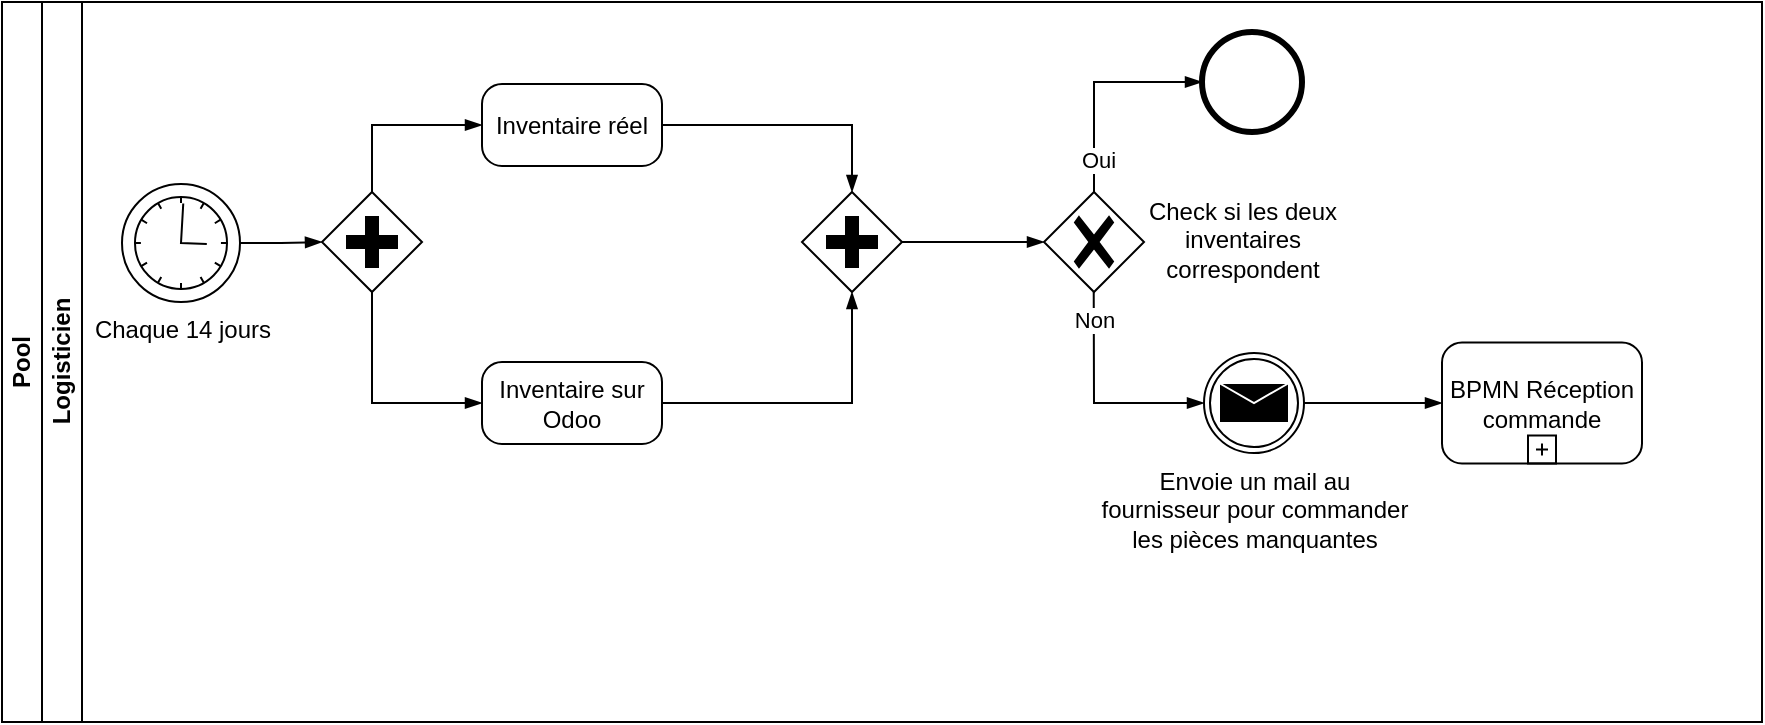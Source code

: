 <mxfile version="22.1.11" type="github">
  <diagram id="FU7NUu3CbukTYbxRIidO" name="Page-1">
    <mxGraphModel dx="1434" dy="780" grid="1" gridSize="10" guides="1" tooltips="1" connect="1" arrows="1" fold="1" page="1" pageScale="1" pageWidth="827" pageHeight="1169" math="0" shadow="0">
      <root>
        <mxCell id="0" />
        <mxCell id="1" parent="0" />
        <mxCell id="L5Kj5VrWHoerJ_uzMM_--1" value="Pool" style="swimlane;html=1;childLayout=stackLayout;resizeParent=1;resizeParentMax=0;horizontal=0;startSize=20;horizontalStack=0;whiteSpace=wrap;" parent="1" vertex="1">
          <mxGeometry width="880" height="360" as="geometry" />
        </mxCell>
        <mxCell id="L5Kj5VrWHoerJ_uzMM_--2" value="Logisticien" style="swimlane;html=1;startSize=20;horizontal=0;" parent="L5Kj5VrWHoerJ_uzMM_--1" vertex="1">
          <mxGeometry x="20" width="860" height="360" as="geometry" />
        </mxCell>
        <mxCell id="L5Kj5VrWHoerJ_uzMM_--7" value="Chaque 14 jours" style="points=[[0.145,0.145,0],[0.5,0,0],[0.855,0.145,0],[1,0.5,0],[0.855,0.855,0],[0.5,1,0],[0.145,0.855,0],[0,0.5,0]];shape=mxgraph.bpmn.event;html=1;verticalLabelPosition=bottom;labelBackgroundColor=#ffffff;verticalAlign=top;align=center;perimeter=ellipsePerimeter;outlineConnect=0;aspect=fixed;outline=standard;symbol=timer;" parent="L5Kj5VrWHoerJ_uzMM_--2" vertex="1">
          <mxGeometry x="40" y="91" width="59" height="59" as="geometry" />
        </mxCell>
        <mxCell id="L5Kj5VrWHoerJ_uzMM_--8" value="" style="points=[[0.25,0.25,0],[0.5,0,0],[0.75,0.25,0],[1,0.5,0],[0.75,0.75,0],[0.5,1,0],[0.25,0.75,0],[0,0.5,0]];shape=mxgraph.bpmn.gateway2;html=1;verticalLabelPosition=bottom;labelBackgroundColor=#ffffff;verticalAlign=top;align=center;perimeter=rhombusPerimeter;outlineConnect=0;outline=none;symbol=none;gwType=parallel;" parent="L5Kj5VrWHoerJ_uzMM_--2" vertex="1">
          <mxGeometry x="140" y="95" width="50" height="50" as="geometry" />
        </mxCell>
        <mxCell id="L5Kj5VrWHoerJ_uzMM_--9" value="" style="points=[[0.25,0.25,0],[0.5,0,0],[0.75,0.25,0],[1,0.5,0],[0.75,0.75,0],[0.5,1,0],[0.25,0.75,0],[0,0.5,0]];shape=mxgraph.bpmn.gateway2;html=1;verticalLabelPosition=bottom;labelBackgroundColor=#ffffff;verticalAlign=top;align=center;perimeter=rhombusPerimeter;outlineConnect=0;outline=none;symbol=none;gwType=parallel;" parent="L5Kj5VrWHoerJ_uzMM_--2" vertex="1">
          <mxGeometry x="380" y="95" width="50" height="50" as="geometry" />
        </mxCell>
        <mxCell id="L5Kj5VrWHoerJ_uzMM_--12" value="Inventaire réel" style="points=[[0.25,0,0],[0.5,0,0],[0.75,0,0],[1,0.25,0],[1,0.5,0],[1,0.75,0],[0.75,1,0],[0.5,1,0],[0.25,1,0],[0,0.75,0],[0,0.5,0],[0,0.25,0]];shape=mxgraph.bpmn.task;whiteSpace=wrap;rectStyle=rounded;size=10;html=1;container=1;expand=0;collapsible=0;taskMarker=abstract;" parent="L5Kj5VrWHoerJ_uzMM_--2" vertex="1">
          <mxGeometry x="220" y="41" width="90" height="41" as="geometry" />
        </mxCell>
        <mxCell id="L5Kj5VrWHoerJ_uzMM_--13" value="Inventaire sur Odoo" style="points=[[0.25,0,0],[0.5,0,0],[0.75,0,0],[1,0.25,0],[1,0.5,0],[1,0.75,0],[0.75,1,0],[0.5,1,0],[0.25,1,0],[0,0.75,0],[0,0.5,0],[0,0.25,0]];shape=mxgraph.bpmn.task;whiteSpace=wrap;rectStyle=rounded;size=10;html=1;container=1;expand=0;collapsible=0;taskMarker=abstract;" parent="L5Kj5VrWHoerJ_uzMM_--2" vertex="1">
          <mxGeometry x="220" y="180" width="90" height="41" as="geometry" />
        </mxCell>
        <mxCell id="L5Kj5VrWHoerJ_uzMM_--14" value="" style="edgeStyle=elbowEdgeStyle;fontSize=12;html=1;endArrow=blockThin;endFill=1;rounded=0;entryX=0;entryY=0.5;entryDx=0;entryDy=0;entryPerimeter=0;exitX=0.5;exitY=0;exitDx=0;exitDy=0;exitPerimeter=0;" parent="L5Kj5VrWHoerJ_uzMM_--2" source="L5Kj5VrWHoerJ_uzMM_--8" target="L5Kj5VrWHoerJ_uzMM_--12" edge="1">
          <mxGeometry width="160" relative="1" as="geometry">
            <mxPoint x="164.66" y="95" as="sourcePoint" />
            <mxPoint x="164.66" y="25" as="targetPoint" />
            <Array as="points">
              <mxPoint x="165" y="70" />
            </Array>
          </mxGeometry>
        </mxCell>
        <mxCell id="L5Kj5VrWHoerJ_uzMM_--15" value="" style="edgeStyle=elbowEdgeStyle;fontSize=12;html=1;endArrow=blockThin;endFill=1;rounded=0;entryX=0;entryY=0.5;entryDx=0;entryDy=0;entryPerimeter=0;exitX=0.5;exitY=1;exitDx=0;exitDy=0;exitPerimeter=0;" parent="L5Kj5VrWHoerJ_uzMM_--2" source="L5Kj5VrWHoerJ_uzMM_--8" target="L5Kj5VrWHoerJ_uzMM_--13" edge="1">
          <mxGeometry width="160" relative="1" as="geometry">
            <mxPoint x="164.66" y="145" as="sourcePoint" />
            <mxPoint x="210" y="200" as="targetPoint" />
            <Array as="points">
              <mxPoint x="165" y="200" />
            </Array>
          </mxGeometry>
        </mxCell>
        <mxCell id="L5Kj5VrWHoerJ_uzMM_--16" value="" style="edgeStyle=elbowEdgeStyle;fontSize=12;html=1;endArrow=blockThin;endFill=1;rounded=0;entryX=0.5;entryY=0;entryDx=0;entryDy=0;entryPerimeter=0;exitX=1;exitY=0.5;exitDx=0;exitDy=0;exitPerimeter=0;" parent="L5Kj5VrWHoerJ_uzMM_--2" source="L5Kj5VrWHoerJ_uzMM_--12" target="L5Kj5VrWHoerJ_uzMM_--9" edge="1">
          <mxGeometry width="160" relative="1" as="geometry">
            <mxPoint x="310" y="40" as="sourcePoint" />
            <mxPoint x="410" y="70" as="targetPoint" />
            <Array as="points">
              <mxPoint x="405" y="70" />
            </Array>
          </mxGeometry>
        </mxCell>
        <mxCell id="L5Kj5VrWHoerJ_uzMM_--17" value="" style="edgeStyle=elbowEdgeStyle;fontSize=12;html=1;endArrow=blockThin;endFill=1;rounded=0;entryX=0.5;entryY=1;entryDx=0;entryDy=0;entryPerimeter=0;exitX=1;exitY=0.5;exitDx=0;exitDy=0;exitPerimeter=0;" parent="L5Kj5VrWHoerJ_uzMM_--2" source="L5Kj5VrWHoerJ_uzMM_--13" target="L5Kj5VrWHoerJ_uzMM_--9" edge="1">
          <mxGeometry width="160" relative="1" as="geometry">
            <mxPoint x="330" y="200" as="sourcePoint" />
            <mxPoint x="405" y="255" as="targetPoint" />
            <Array as="points">
              <mxPoint x="405" y="190" />
            </Array>
          </mxGeometry>
        </mxCell>
        <mxCell id="L5Kj5VrWHoerJ_uzMM_--18" value="" style="edgeStyle=elbowEdgeStyle;fontSize=12;html=1;endArrow=blockThin;endFill=1;rounded=0;entryX=0;entryY=0.5;entryDx=0;entryDy=0;entryPerimeter=0;exitX=1;exitY=0.5;exitDx=0;exitDy=0;exitPerimeter=0;" parent="L5Kj5VrWHoerJ_uzMM_--2" source="L5Kj5VrWHoerJ_uzMM_--7" target="L5Kj5VrWHoerJ_uzMM_--8" edge="1">
          <mxGeometry width="160" relative="1" as="geometry">
            <mxPoint x="81" y="120.66" as="sourcePoint" />
            <mxPoint x="131" y="120.66" as="targetPoint" />
          </mxGeometry>
        </mxCell>
        <mxCell id="L5Kj5VrWHoerJ_uzMM_--19" value="" style="edgeStyle=elbowEdgeStyle;fontSize=12;html=1;endArrow=blockThin;endFill=1;rounded=0;exitX=1;exitY=0.5;exitDx=0;exitDy=0;exitPerimeter=0;entryX=0;entryY=0.5;entryDx=0;entryDy=0;entryPerimeter=0;" parent="L5Kj5VrWHoerJ_uzMM_--2" source="L5Kj5VrWHoerJ_uzMM_--9" target="L5Kj5VrWHoerJ_uzMM_--21" edge="1">
          <mxGeometry width="160" relative="1" as="geometry">
            <mxPoint x="460" y="120" as="sourcePoint" />
            <mxPoint x="470" y="121" as="targetPoint" />
          </mxGeometry>
        </mxCell>
        <mxCell id="L5Kj5VrWHoerJ_uzMM_--21" value="" style="points=[[0.25,0.25,0],[0.5,0,0],[0.75,0.25,0],[1,0.5,0],[0.75,0.75,0],[0.5,1,0],[0.25,0.75,0],[0,0.5,0]];shape=mxgraph.bpmn.gateway2;html=1;verticalLabelPosition=bottom;labelBackgroundColor=#ffffff;verticalAlign=top;align=center;perimeter=rhombusPerimeter;outlineConnect=0;outline=none;symbol=none;gwType=exclusive;" parent="L5Kj5VrWHoerJ_uzMM_--2" vertex="1">
          <mxGeometry x="501" y="95" width="50" height="50" as="geometry" />
        </mxCell>
        <mxCell id="L5Kj5VrWHoerJ_uzMM_--22" value="" style="edgeStyle=elbowEdgeStyle;fontSize=12;html=1;endArrow=blockThin;endFill=1;rounded=0;exitX=0.5;exitY=0;exitDx=0;exitDy=0;exitPerimeter=0;entryX=0;entryY=0.5;entryDx=0;entryDy=0;entryPerimeter=0;" parent="L5Kj5VrWHoerJ_uzMM_--2" source="L5Kj5VrWHoerJ_uzMM_--21" target="L5Kj5VrWHoerJ_uzMM_--28" edge="1">
          <mxGeometry width="160" relative="1" as="geometry">
            <mxPoint x="525.71" y="95" as="sourcePoint" />
            <mxPoint x="580" y="40" as="targetPoint" />
            <Array as="points">
              <mxPoint x="526" y="60" />
            </Array>
          </mxGeometry>
        </mxCell>
        <mxCell id="L5Kj5VrWHoerJ_uzMM_--26" value="Oui" style="edgeLabel;html=1;align=center;verticalAlign=middle;resizable=0;points=[];" parent="L5Kj5VrWHoerJ_uzMM_--22" vertex="1" connectable="0">
          <mxGeometry x="-0.709" y="-2" relative="1" as="geometry">
            <mxPoint as="offset" />
          </mxGeometry>
        </mxCell>
        <mxCell id="L5Kj5VrWHoerJ_uzMM_--25" value="Check si les deux inventaires correspondent" style="text;html=1;strokeColor=none;fillColor=none;align=center;verticalAlign=middle;whiteSpace=wrap;rounded=0;" parent="L5Kj5VrWHoerJ_uzMM_--2" vertex="1">
          <mxGeometry x="551" y="91" width="99" height="55" as="geometry" />
        </mxCell>
        <mxCell id="L5Kj5VrWHoerJ_uzMM_--27" value="" style="edgeStyle=elbowEdgeStyle;fontSize=12;html=1;endArrow=blockThin;endFill=1;rounded=0;entryX=0;entryY=0.5;entryDx=0;entryDy=0;entryPerimeter=0;" parent="L5Kj5VrWHoerJ_uzMM_--2" edge="1" target="NR4zUhr10bE3IYaZvfh--1">
          <mxGeometry width="160" relative="1" as="geometry">
            <mxPoint x="525.86" y="145" as="sourcePoint" />
            <mxPoint x="580" y="200" as="targetPoint" />
            <Array as="points">
              <mxPoint x="526" y="200" />
            </Array>
          </mxGeometry>
        </mxCell>
        <mxCell id="L5Kj5VrWHoerJ_uzMM_--29" value="Non" style="edgeLabel;html=1;align=center;verticalAlign=middle;resizable=0;points=[];" parent="L5Kj5VrWHoerJ_uzMM_--27" vertex="1" connectable="0">
          <mxGeometry x="-0.759" relative="1" as="geometry">
            <mxPoint as="offset" />
          </mxGeometry>
        </mxCell>
        <mxCell id="L5Kj5VrWHoerJ_uzMM_--28" value="" style="points=[[0.145,0.145,0],[0.5,0,0],[0.855,0.145,0],[1,0.5,0],[0.855,0.855,0],[0.5,1,0],[0.145,0.855,0],[0,0.5,0]];shape=mxgraph.bpmn.event;html=1;verticalLabelPosition=bottom;labelBackgroundColor=#ffffff;verticalAlign=top;align=center;perimeter=ellipsePerimeter;outlineConnect=0;aspect=fixed;outline=end;symbol=terminate2;" parent="L5Kj5VrWHoerJ_uzMM_--2" vertex="1">
          <mxGeometry x="580" y="15" width="50" height="50" as="geometry" />
        </mxCell>
        <mxCell id="NR4zUhr10bE3IYaZvfh--1" value="Envoie un mail au &lt;br&gt;fournisseur pour commander &lt;br&gt;les pièces manquantes" style="points=[[0.145,0.145,0],[0.5,0,0],[0.855,0.145,0],[1,0.5,0],[0.855,0.855,0],[0.5,1,0],[0.145,0.855,0],[0,0.5,0]];shape=mxgraph.bpmn.event;html=1;verticalLabelPosition=bottom;labelBackgroundColor=#ffffff;verticalAlign=top;align=center;perimeter=ellipsePerimeter;outlineConnect=0;aspect=fixed;outline=throwing;symbol=message;" vertex="1" parent="L5Kj5VrWHoerJ_uzMM_--2">
          <mxGeometry x="581" y="175.5" width="50" height="50" as="geometry" />
        </mxCell>
        <mxCell id="NR4zUhr10bE3IYaZvfh--2" value="BPMN Réception commande" style="points=[[0.25,0,0],[0.5,0,0],[0.75,0,0],[1,0.25,0],[1,0.5,0],[1,0.75,0],[0.75,1,0],[0.5,1,0],[0.25,1,0],[0,0.75,0],[0,0.5,0],[0,0.25,0]];shape=mxgraph.bpmn.task;whiteSpace=wrap;rectStyle=rounded;size=10;html=1;container=1;expand=0;collapsible=0;taskMarker=abstract;isLoopSub=1;" vertex="1" parent="L5Kj5VrWHoerJ_uzMM_--2">
          <mxGeometry x="700" y="170.25" width="100" height="60.5" as="geometry" />
        </mxCell>
        <mxCell id="NR4zUhr10bE3IYaZvfh--3" value="" style="edgeStyle=elbowEdgeStyle;fontSize=12;html=1;endArrow=blockThin;endFill=1;rounded=0;entryX=0;entryY=0.5;entryDx=0;entryDy=0;entryPerimeter=0;exitX=1;exitY=0.5;exitDx=0;exitDy=0;exitPerimeter=0;" edge="1" parent="L5Kj5VrWHoerJ_uzMM_--2" source="NR4zUhr10bE3IYaZvfh--1" target="NR4zUhr10bE3IYaZvfh--2">
          <mxGeometry width="160" relative="1" as="geometry">
            <mxPoint x="640" y="200" as="sourcePoint" />
            <mxPoint x="690" y="200" as="targetPoint" />
          </mxGeometry>
        </mxCell>
      </root>
    </mxGraphModel>
  </diagram>
</mxfile>

